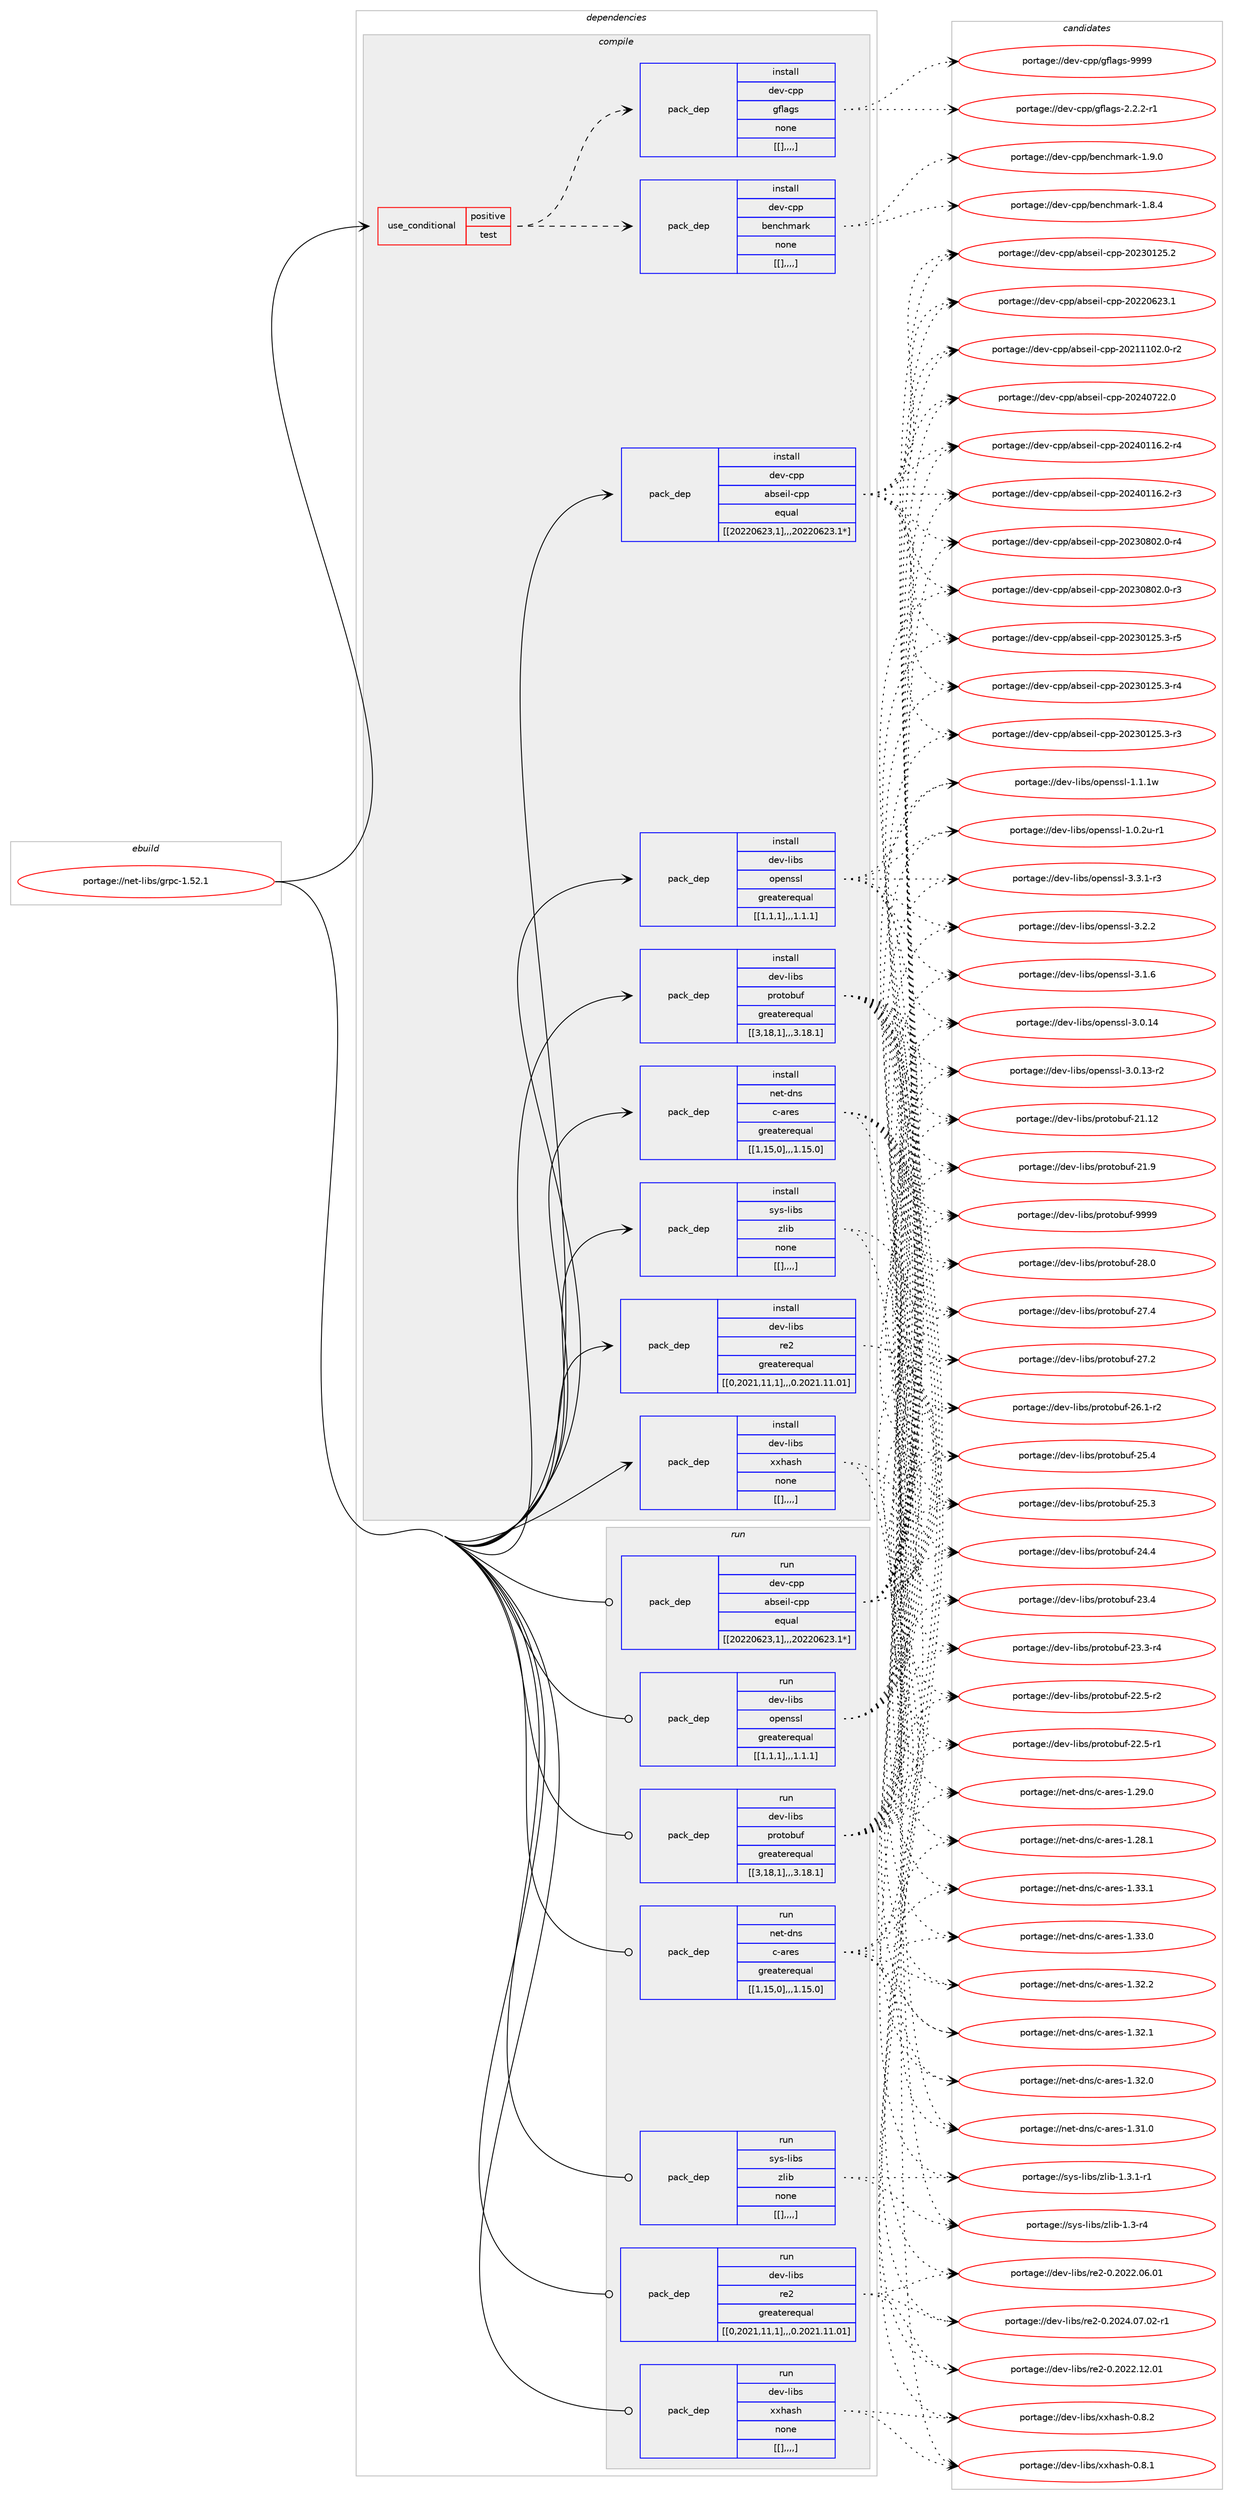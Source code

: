 digraph prolog {

# *************
# Graph options
# *************

newrank=true;
concentrate=true;
compound=true;
graph [rankdir=LR,fontname=Helvetica,fontsize=10,ranksep=1.5];#, ranksep=2.5, nodesep=0.2];
edge  [arrowhead=vee];
node  [fontname=Helvetica,fontsize=10];

# **********
# The ebuild
# **********

subgraph cluster_leftcol {
color=gray;
label=<<i>ebuild</i>>;
id [label="portage://net-libs/grpc-1.52.1", color=red, width=4, href="../net-libs/grpc-1.52.1.svg"];
}

# ****************
# The dependencies
# ****************

subgraph cluster_midcol {
color=gray;
label=<<i>dependencies</i>>;
subgraph cluster_compile {
fillcolor="#eeeeee";
style=filled;
label=<<i>compile</i>>;
subgraph cond98347 {
dependency377750 [label=<<TABLE BORDER="0" CELLBORDER="1" CELLSPACING="0" CELLPADDING="4"><TR><TD ROWSPAN="3" CELLPADDING="10">use_conditional</TD></TR><TR><TD>positive</TD></TR><TR><TD>test</TD></TR></TABLE>>, shape=none, color=red];
subgraph pack276588 {
dependency377751 [label=<<TABLE BORDER="0" CELLBORDER="1" CELLSPACING="0" CELLPADDING="4" WIDTH="220"><TR><TD ROWSPAN="6" CELLPADDING="30">pack_dep</TD></TR><TR><TD WIDTH="110">install</TD></TR><TR><TD>dev-cpp</TD></TR><TR><TD>benchmark</TD></TR><TR><TD>none</TD></TR><TR><TD>[[],,,,]</TD></TR></TABLE>>, shape=none, color=blue];
}
dependency377750:e -> dependency377751:w [weight=20,style="dashed",arrowhead="vee"];
subgraph pack276589 {
dependency377752 [label=<<TABLE BORDER="0" CELLBORDER="1" CELLSPACING="0" CELLPADDING="4" WIDTH="220"><TR><TD ROWSPAN="6" CELLPADDING="30">pack_dep</TD></TR><TR><TD WIDTH="110">install</TD></TR><TR><TD>dev-cpp</TD></TR><TR><TD>gflags</TD></TR><TR><TD>none</TD></TR><TR><TD>[[],,,,]</TD></TR></TABLE>>, shape=none, color=blue];
}
dependency377750:e -> dependency377752:w [weight=20,style="dashed",arrowhead="vee"];
}
id:e -> dependency377750:w [weight=20,style="solid",arrowhead="vee"];
subgraph pack276590 {
dependency377753 [label=<<TABLE BORDER="0" CELLBORDER="1" CELLSPACING="0" CELLPADDING="4" WIDTH="220"><TR><TD ROWSPAN="6" CELLPADDING="30">pack_dep</TD></TR><TR><TD WIDTH="110">install</TD></TR><TR><TD>dev-cpp</TD></TR><TR><TD>abseil-cpp</TD></TR><TR><TD>equal</TD></TR><TR><TD>[[20220623,1],,,20220623.1*]</TD></TR></TABLE>>, shape=none, color=blue];
}
id:e -> dependency377753:w [weight=20,style="solid",arrowhead="vee"];
subgraph pack276591 {
dependency377754 [label=<<TABLE BORDER="0" CELLBORDER="1" CELLSPACING="0" CELLPADDING="4" WIDTH="220"><TR><TD ROWSPAN="6" CELLPADDING="30">pack_dep</TD></TR><TR><TD WIDTH="110">install</TD></TR><TR><TD>dev-libs</TD></TR><TR><TD>openssl</TD></TR><TR><TD>greaterequal</TD></TR><TR><TD>[[1,1,1],,,1.1.1]</TD></TR></TABLE>>, shape=none, color=blue];
}
id:e -> dependency377754:w [weight=20,style="solid",arrowhead="vee"];
subgraph pack276592 {
dependency377755 [label=<<TABLE BORDER="0" CELLBORDER="1" CELLSPACING="0" CELLPADDING="4" WIDTH="220"><TR><TD ROWSPAN="6" CELLPADDING="30">pack_dep</TD></TR><TR><TD WIDTH="110">install</TD></TR><TR><TD>dev-libs</TD></TR><TR><TD>protobuf</TD></TR><TR><TD>greaterequal</TD></TR><TR><TD>[[3,18,1],,,3.18.1]</TD></TR></TABLE>>, shape=none, color=blue];
}
id:e -> dependency377755:w [weight=20,style="solid",arrowhead="vee"];
subgraph pack276593 {
dependency377756 [label=<<TABLE BORDER="0" CELLBORDER="1" CELLSPACING="0" CELLPADDING="4" WIDTH="220"><TR><TD ROWSPAN="6" CELLPADDING="30">pack_dep</TD></TR><TR><TD WIDTH="110">install</TD></TR><TR><TD>dev-libs</TD></TR><TR><TD>re2</TD></TR><TR><TD>greaterequal</TD></TR><TR><TD>[[0,2021,11,1],,,0.2021.11.01]</TD></TR></TABLE>>, shape=none, color=blue];
}
id:e -> dependency377756:w [weight=20,style="solid",arrowhead="vee"];
subgraph pack276594 {
dependency377757 [label=<<TABLE BORDER="0" CELLBORDER="1" CELLSPACING="0" CELLPADDING="4" WIDTH="220"><TR><TD ROWSPAN="6" CELLPADDING="30">pack_dep</TD></TR><TR><TD WIDTH="110">install</TD></TR><TR><TD>dev-libs</TD></TR><TR><TD>xxhash</TD></TR><TR><TD>none</TD></TR><TR><TD>[[],,,,]</TD></TR></TABLE>>, shape=none, color=blue];
}
id:e -> dependency377757:w [weight=20,style="solid",arrowhead="vee"];
subgraph pack276595 {
dependency377758 [label=<<TABLE BORDER="0" CELLBORDER="1" CELLSPACING="0" CELLPADDING="4" WIDTH="220"><TR><TD ROWSPAN="6" CELLPADDING="30">pack_dep</TD></TR><TR><TD WIDTH="110">install</TD></TR><TR><TD>net-dns</TD></TR><TR><TD>c-ares</TD></TR><TR><TD>greaterequal</TD></TR><TR><TD>[[1,15,0],,,1.15.0]</TD></TR></TABLE>>, shape=none, color=blue];
}
id:e -> dependency377758:w [weight=20,style="solid",arrowhead="vee"];
subgraph pack276596 {
dependency377759 [label=<<TABLE BORDER="0" CELLBORDER="1" CELLSPACING="0" CELLPADDING="4" WIDTH="220"><TR><TD ROWSPAN="6" CELLPADDING="30">pack_dep</TD></TR><TR><TD WIDTH="110">install</TD></TR><TR><TD>sys-libs</TD></TR><TR><TD>zlib</TD></TR><TR><TD>none</TD></TR><TR><TD>[[],,,,]</TD></TR></TABLE>>, shape=none, color=blue];
}
id:e -> dependency377759:w [weight=20,style="solid",arrowhead="vee"];
}
subgraph cluster_compileandrun {
fillcolor="#eeeeee";
style=filled;
label=<<i>compile and run</i>>;
}
subgraph cluster_run {
fillcolor="#eeeeee";
style=filled;
label=<<i>run</i>>;
subgraph pack276597 {
dependency377760 [label=<<TABLE BORDER="0" CELLBORDER="1" CELLSPACING="0" CELLPADDING="4" WIDTH="220"><TR><TD ROWSPAN="6" CELLPADDING="30">pack_dep</TD></TR><TR><TD WIDTH="110">run</TD></TR><TR><TD>dev-cpp</TD></TR><TR><TD>abseil-cpp</TD></TR><TR><TD>equal</TD></TR><TR><TD>[[20220623,1],,,20220623.1*]</TD></TR></TABLE>>, shape=none, color=blue];
}
id:e -> dependency377760:w [weight=20,style="solid",arrowhead="odot"];
subgraph pack276598 {
dependency377761 [label=<<TABLE BORDER="0" CELLBORDER="1" CELLSPACING="0" CELLPADDING="4" WIDTH="220"><TR><TD ROWSPAN="6" CELLPADDING="30">pack_dep</TD></TR><TR><TD WIDTH="110">run</TD></TR><TR><TD>dev-libs</TD></TR><TR><TD>openssl</TD></TR><TR><TD>greaterequal</TD></TR><TR><TD>[[1,1,1],,,1.1.1]</TD></TR></TABLE>>, shape=none, color=blue];
}
id:e -> dependency377761:w [weight=20,style="solid",arrowhead="odot"];
subgraph pack276599 {
dependency377762 [label=<<TABLE BORDER="0" CELLBORDER="1" CELLSPACING="0" CELLPADDING="4" WIDTH="220"><TR><TD ROWSPAN="6" CELLPADDING="30">pack_dep</TD></TR><TR><TD WIDTH="110">run</TD></TR><TR><TD>dev-libs</TD></TR><TR><TD>protobuf</TD></TR><TR><TD>greaterequal</TD></TR><TR><TD>[[3,18,1],,,3.18.1]</TD></TR></TABLE>>, shape=none, color=blue];
}
id:e -> dependency377762:w [weight=20,style="solid",arrowhead="odot"];
subgraph pack276600 {
dependency377763 [label=<<TABLE BORDER="0" CELLBORDER="1" CELLSPACING="0" CELLPADDING="4" WIDTH="220"><TR><TD ROWSPAN="6" CELLPADDING="30">pack_dep</TD></TR><TR><TD WIDTH="110">run</TD></TR><TR><TD>dev-libs</TD></TR><TR><TD>re2</TD></TR><TR><TD>greaterequal</TD></TR><TR><TD>[[0,2021,11,1],,,0.2021.11.01]</TD></TR></TABLE>>, shape=none, color=blue];
}
id:e -> dependency377763:w [weight=20,style="solid",arrowhead="odot"];
subgraph pack276601 {
dependency377764 [label=<<TABLE BORDER="0" CELLBORDER="1" CELLSPACING="0" CELLPADDING="4" WIDTH="220"><TR><TD ROWSPAN="6" CELLPADDING="30">pack_dep</TD></TR><TR><TD WIDTH="110">run</TD></TR><TR><TD>dev-libs</TD></TR><TR><TD>xxhash</TD></TR><TR><TD>none</TD></TR><TR><TD>[[],,,,]</TD></TR></TABLE>>, shape=none, color=blue];
}
id:e -> dependency377764:w [weight=20,style="solid",arrowhead="odot"];
subgraph pack276602 {
dependency377765 [label=<<TABLE BORDER="0" CELLBORDER="1" CELLSPACING="0" CELLPADDING="4" WIDTH="220"><TR><TD ROWSPAN="6" CELLPADDING="30">pack_dep</TD></TR><TR><TD WIDTH="110">run</TD></TR><TR><TD>net-dns</TD></TR><TR><TD>c-ares</TD></TR><TR><TD>greaterequal</TD></TR><TR><TD>[[1,15,0],,,1.15.0]</TD></TR></TABLE>>, shape=none, color=blue];
}
id:e -> dependency377765:w [weight=20,style="solid",arrowhead="odot"];
subgraph pack276603 {
dependency377766 [label=<<TABLE BORDER="0" CELLBORDER="1" CELLSPACING="0" CELLPADDING="4" WIDTH="220"><TR><TD ROWSPAN="6" CELLPADDING="30">pack_dep</TD></TR><TR><TD WIDTH="110">run</TD></TR><TR><TD>sys-libs</TD></TR><TR><TD>zlib</TD></TR><TR><TD>none</TD></TR><TR><TD>[[],,,,]</TD></TR></TABLE>>, shape=none, color=blue];
}
id:e -> dependency377766:w [weight=20,style="solid",arrowhead="odot"];
}
}

# **************
# The candidates
# **************

subgraph cluster_choices {
rank=same;
color=gray;
label=<<i>candidates</i>>;

subgraph choice276588 {
color=black;
nodesep=1;
choice100101118459911211247981011109910410997114107454946574648 [label="portage://dev-cpp/benchmark-1.9.0", color=red, width=4,href="../dev-cpp/benchmark-1.9.0.svg"];
choice100101118459911211247981011109910410997114107454946564652 [label="portage://dev-cpp/benchmark-1.8.4", color=red, width=4,href="../dev-cpp/benchmark-1.8.4.svg"];
dependency377751:e -> choice100101118459911211247981011109910410997114107454946574648:w [style=dotted,weight="100"];
dependency377751:e -> choice100101118459911211247981011109910410997114107454946564652:w [style=dotted,weight="100"];
}
subgraph choice276589 {
color=black;
nodesep=1;
choice100101118459911211247103102108971031154557575757 [label="portage://dev-cpp/gflags-9999", color=red, width=4,href="../dev-cpp/gflags-9999.svg"];
choice100101118459911211247103102108971031154550465046504511449 [label="portage://dev-cpp/gflags-2.2.2-r1", color=red, width=4,href="../dev-cpp/gflags-2.2.2-r1.svg"];
dependency377752:e -> choice100101118459911211247103102108971031154557575757:w [style=dotted,weight="100"];
dependency377752:e -> choice100101118459911211247103102108971031154550465046504511449:w [style=dotted,weight="100"];
}
subgraph choice276590 {
color=black;
nodesep=1;
choice100101118459911211247979811510110510845991121124550485052485550504648 [label="portage://dev-cpp/abseil-cpp-20240722.0", color=red, width=4,href="../dev-cpp/abseil-cpp-20240722.0.svg"];
choice1001011184599112112479798115101105108459911211245504850524849495446504511452 [label="portage://dev-cpp/abseil-cpp-20240116.2-r4", color=red, width=4,href="../dev-cpp/abseil-cpp-20240116.2-r4.svg"];
choice1001011184599112112479798115101105108459911211245504850524849495446504511451 [label="portage://dev-cpp/abseil-cpp-20240116.2-r3", color=red, width=4,href="../dev-cpp/abseil-cpp-20240116.2-r3.svg"];
choice1001011184599112112479798115101105108459911211245504850514856485046484511452 [label="portage://dev-cpp/abseil-cpp-20230802.0-r4", color=red, width=4,href="../dev-cpp/abseil-cpp-20230802.0-r4.svg"];
choice1001011184599112112479798115101105108459911211245504850514856485046484511451 [label="portage://dev-cpp/abseil-cpp-20230802.0-r3", color=red, width=4,href="../dev-cpp/abseil-cpp-20230802.0-r3.svg"];
choice1001011184599112112479798115101105108459911211245504850514849505346514511453 [label="portage://dev-cpp/abseil-cpp-20230125.3-r5", color=red, width=4,href="../dev-cpp/abseil-cpp-20230125.3-r5.svg"];
choice1001011184599112112479798115101105108459911211245504850514849505346514511452 [label="portage://dev-cpp/abseil-cpp-20230125.3-r4", color=red, width=4,href="../dev-cpp/abseil-cpp-20230125.3-r4.svg"];
choice1001011184599112112479798115101105108459911211245504850514849505346514511451 [label="portage://dev-cpp/abseil-cpp-20230125.3-r3", color=red, width=4,href="../dev-cpp/abseil-cpp-20230125.3-r3.svg"];
choice100101118459911211247979811510110510845991121124550485051484950534650 [label="portage://dev-cpp/abseil-cpp-20230125.2", color=red, width=4,href="../dev-cpp/abseil-cpp-20230125.2.svg"];
choice100101118459911211247979811510110510845991121124550485050485450514649 [label="portage://dev-cpp/abseil-cpp-20220623.1", color=red, width=4,href="../dev-cpp/abseil-cpp-20220623.1.svg"];
choice1001011184599112112479798115101105108459911211245504850494949485046484511450 [label="portage://dev-cpp/abseil-cpp-20211102.0-r2", color=red, width=4,href="../dev-cpp/abseil-cpp-20211102.0-r2.svg"];
dependency377753:e -> choice100101118459911211247979811510110510845991121124550485052485550504648:w [style=dotted,weight="100"];
dependency377753:e -> choice1001011184599112112479798115101105108459911211245504850524849495446504511452:w [style=dotted,weight="100"];
dependency377753:e -> choice1001011184599112112479798115101105108459911211245504850524849495446504511451:w [style=dotted,weight="100"];
dependency377753:e -> choice1001011184599112112479798115101105108459911211245504850514856485046484511452:w [style=dotted,weight="100"];
dependency377753:e -> choice1001011184599112112479798115101105108459911211245504850514856485046484511451:w [style=dotted,weight="100"];
dependency377753:e -> choice1001011184599112112479798115101105108459911211245504850514849505346514511453:w [style=dotted,weight="100"];
dependency377753:e -> choice1001011184599112112479798115101105108459911211245504850514849505346514511452:w [style=dotted,weight="100"];
dependency377753:e -> choice1001011184599112112479798115101105108459911211245504850514849505346514511451:w [style=dotted,weight="100"];
dependency377753:e -> choice100101118459911211247979811510110510845991121124550485051484950534650:w [style=dotted,weight="100"];
dependency377753:e -> choice100101118459911211247979811510110510845991121124550485050485450514649:w [style=dotted,weight="100"];
dependency377753:e -> choice1001011184599112112479798115101105108459911211245504850494949485046484511450:w [style=dotted,weight="100"];
}
subgraph choice276591 {
color=black;
nodesep=1;
choice1001011184510810598115471111121011101151151084551465146494511451 [label="portage://dev-libs/openssl-3.3.1-r3", color=red, width=4,href="../dev-libs/openssl-3.3.1-r3.svg"];
choice100101118451081059811547111112101110115115108455146504650 [label="portage://dev-libs/openssl-3.2.2", color=red, width=4,href="../dev-libs/openssl-3.2.2.svg"];
choice100101118451081059811547111112101110115115108455146494654 [label="portage://dev-libs/openssl-3.1.6", color=red, width=4,href="../dev-libs/openssl-3.1.6.svg"];
choice10010111845108105981154711111210111011511510845514648464952 [label="portage://dev-libs/openssl-3.0.14", color=red, width=4,href="../dev-libs/openssl-3.0.14.svg"];
choice100101118451081059811547111112101110115115108455146484649514511450 [label="portage://dev-libs/openssl-3.0.13-r2", color=red, width=4,href="../dev-libs/openssl-3.0.13-r2.svg"];
choice100101118451081059811547111112101110115115108454946494649119 [label="portage://dev-libs/openssl-1.1.1w", color=red, width=4,href="../dev-libs/openssl-1.1.1w.svg"];
choice1001011184510810598115471111121011101151151084549464846501174511449 [label="portage://dev-libs/openssl-1.0.2u-r1", color=red, width=4,href="../dev-libs/openssl-1.0.2u-r1.svg"];
dependency377754:e -> choice1001011184510810598115471111121011101151151084551465146494511451:w [style=dotted,weight="100"];
dependency377754:e -> choice100101118451081059811547111112101110115115108455146504650:w [style=dotted,weight="100"];
dependency377754:e -> choice100101118451081059811547111112101110115115108455146494654:w [style=dotted,weight="100"];
dependency377754:e -> choice10010111845108105981154711111210111011511510845514648464952:w [style=dotted,weight="100"];
dependency377754:e -> choice100101118451081059811547111112101110115115108455146484649514511450:w [style=dotted,weight="100"];
dependency377754:e -> choice100101118451081059811547111112101110115115108454946494649119:w [style=dotted,weight="100"];
dependency377754:e -> choice1001011184510810598115471111121011101151151084549464846501174511449:w [style=dotted,weight="100"];
}
subgraph choice276592 {
color=black;
nodesep=1;
choice100101118451081059811547112114111116111981171024557575757 [label="portage://dev-libs/protobuf-9999", color=red, width=4,href="../dev-libs/protobuf-9999.svg"];
choice100101118451081059811547112114111116111981171024550564648 [label="portage://dev-libs/protobuf-28.0", color=red, width=4,href="../dev-libs/protobuf-28.0.svg"];
choice100101118451081059811547112114111116111981171024550554652 [label="portage://dev-libs/protobuf-27.4", color=red, width=4,href="../dev-libs/protobuf-27.4.svg"];
choice100101118451081059811547112114111116111981171024550554650 [label="portage://dev-libs/protobuf-27.2", color=red, width=4,href="../dev-libs/protobuf-27.2.svg"];
choice1001011184510810598115471121141111161119811710245505446494511450 [label="portage://dev-libs/protobuf-26.1-r2", color=red, width=4,href="../dev-libs/protobuf-26.1-r2.svg"];
choice100101118451081059811547112114111116111981171024550534652 [label="portage://dev-libs/protobuf-25.4", color=red, width=4,href="../dev-libs/protobuf-25.4.svg"];
choice100101118451081059811547112114111116111981171024550534651 [label="portage://dev-libs/protobuf-25.3", color=red, width=4,href="../dev-libs/protobuf-25.3.svg"];
choice100101118451081059811547112114111116111981171024550524652 [label="portage://dev-libs/protobuf-24.4", color=red, width=4,href="../dev-libs/protobuf-24.4.svg"];
choice100101118451081059811547112114111116111981171024550514652 [label="portage://dev-libs/protobuf-23.4", color=red, width=4,href="../dev-libs/protobuf-23.4.svg"];
choice1001011184510810598115471121141111161119811710245505146514511452 [label="portage://dev-libs/protobuf-23.3-r4", color=red, width=4,href="../dev-libs/protobuf-23.3-r4.svg"];
choice1001011184510810598115471121141111161119811710245505046534511450 [label="portage://dev-libs/protobuf-22.5-r2", color=red, width=4,href="../dev-libs/protobuf-22.5-r2.svg"];
choice1001011184510810598115471121141111161119811710245505046534511449 [label="portage://dev-libs/protobuf-22.5-r1", color=red, width=4,href="../dev-libs/protobuf-22.5-r1.svg"];
choice10010111845108105981154711211411111611198117102455049464950 [label="portage://dev-libs/protobuf-21.12", color=red, width=4,href="../dev-libs/protobuf-21.12.svg"];
choice100101118451081059811547112114111116111981171024550494657 [label="portage://dev-libs/protobuf-21.9", color=red, width=4,href="../dev-libs/protobuf-21.9.svg"];
dependency377755:e -> choice100101118451081059811547112114111116111981171024557575757:w [style=dotted,weight="100"];
dependency377755:e -> choice100101118451081059811547112114111116111981171024550564648:w [style=dotted,weight="100"];
dependency377755:e -> choice100101118451081059811547112114111116111981171024550554652:w [style=dotted,weight="100"];
dependency377755:e -> choice100101118451081059811547112114111116111981171024550554650:w [style=dotted,weight="100"];
dependency377755:e -> choice1001011184510810598115471121141111161119811710245505446494511450:w [style=dotted,weight="100"];
dependency377755:e -> choice100101118451081059811547112114111116111981171024550534652:w [style=dotted,weight="100"];
dependency377755:e -> choice100101118451081059811547112114111116111981171024550534651:w [style=dotted,weight="100"];
dependency377755:e -> choice100101118451081059811547112114111116111981171024550524652:w [style=dotted,weight="100"];
dependency377755:e -> choice100101118451081059811547112114111116111981171024550514652:w [style=dotted,weight="100"];
dependency377755:e -> choice1001011184510810598115471121141111161119811710245505146514511452:w [style=dotted,weight="100"];
dependency377755:e -> choice1001011184510810598115471121141111161119811710245505046534511450:w [style=dotted,weight="100"];
dependency377755:e -> choice1001011184510810598115471121141111161119811710245505046534511449:w [style=dotted,weight="100"];
dependency377755:e -> choice10010111845108105981154711211411111611198117102455049464950:w [style=dotted,weight="100"];
dependency377755:e -> choice100101118451081059811547112114111116111981171024550494657:w [style=dotted,weight="100"];
}
subgraph choice276593 {
color=black;
nodesep=1;
choice10010111845108105981154711410150454846504850524648554648504511449 [label="portage://dev-libs/re2-0.2024.07.02-r1", color=red, width=4,href="../dev-libs/re2-0.2024.07.02-r1.svg"];
choice1001011184510810598115471141015045484650485050464950464849 [label="portage://dev-libs/re2-0.2022.12.01", color=red, width=4,href="../dev-libs/re2-0.2022.12.01.svg"];
choice1001011184510810598115471141015045484650485050464854464849 [label="portage://dev-libs/re2-0.2022.06.01", color=red, width=4,href="../dev-libs/re2-0.2022.06.01.svg"];
dependency377756:e -> choice10010111845108105981154711410150454846504850524648554648504511449:w [style=dotted,weight="100"];
dependency377756:e -> choice1001011184510810598115471141015045484650485050464950464849:w [style=dotted,weight="100"];
dependency377756:e -> choice1001011184510810598115471141015045484650485050464854464849:w [style=dotted,weight="100"];
}
subgraph choice276594 {
color=black;
nodesep=1;
choice10010111845108105981154712012010497115104454846564650 [label="portage://dev-libs/xxhash-0.8.2", color=red, width=4,href="../dev-libs/xxhash-0.8.2.svg"];
choice10010111845108105981154712012010497115104454846564649 [label="portage://dev-libs/xxhash-0.8.1", color=red, width=4,href="../dev-libs/xxhash-0.8.1.svg"];
dependency377757:e -> choice10010111845108105981154712012010497115104454846564650:w [style=dotted,weight="100"];
dependency377757:e -> choice10010111845108105981154712012010497115104454846564649:w [style=dotted,weight="100"];
}
subgraph choice276595 {
color=black;
nodesep=1;
choice110101116451001101154799459711410111545494651514649 [label="portage://net-dns/c-ares-1.33.1", color=red, width=4,href="../net-dns/c-ares-1.33.1.svg"];
choice110101116451001101154799459711410111545494651514648 [label="portage://net-dns/c-ares-1.33.0", color=red, width=4,href="../net-dns/c-ares-1.33.0.svg"];
choice110101116451001101154799459711410111545494651504650 [label="portage://net-dns/c-ares-1.32.2", color=red, width=4,href="../net-dns/c-ares-1.32.2.svg"];
choice110101116451001101154799459711410111545494651504649 [label="portage://net-dns/c-ares-1.32.1", color=red, width=4,href="../net-dns/c-ares-1.32.1.svg"];
choice110101116451001101154799459711410111545494651504648 [label="portage://net-dns/c-ares-1.32.0", color=red, width=4,href="../net-dns/c-ares-1.32.0.svg"];
choice110101116451001101154799459711410111545494651494648 [label="portage://net-dns/c-ares-1.31.0", color=red, width=4,href="../net-dns/c-ares-1.31.0.svg"];
choice110101116451001101154799459711410111545494650574648 [label="portage://net-dns/c-ares-1.29.0", color=red, width=4,href="../net-dns/c-ares-1.29.0.svg"];
choice110101116451001101154799459711410111545494650564649 [label="portage://net-dns/c-ares-1.28.1", color=red, width=4,href="../net-dns/c-ares-1.28.1.svg"];
dependency377758:e -> choice110101116451001101154799459711410111545494651514649:w [style=dotted,weight="100"];
dependency377758:e -> choice110101116451001101154799459711410111545494651514648:w [style=dotted,weight="100"];
dependency377758:e -> choice110101116451001101154799459711410111545494651504650:w [style=dotted,weight="100"];
dependency377758:e -> choice110101116451001101154799459711410111545494651504649:w [style=dotted,weight="100"];
dependency377758:e -> choice110101116451001101154799459711410111545494651504648:w [style=dotted,weight="100"];
dependency377758:e -> choice110101116451001101154799459711410111545494651494648:w [style=dotted,weight="100"];
dependency377758:e -> choice110101116451001101154799459711410111545494650574648:w [style=dotted,weight="100"];
dependency377758:e -> choice110101116451001101154799459711410111545494650564649:w [style=dotted,weight="100"];
}
subgraph choice276596 {
color=black;
nodesep=1;
choice115121115451081059811547122108105984549465146494511449 [label="portage://sys-libs/zlib-1.3.1-r1", color=red, width=4,href="../sys-libs/zlib-1.3.1-r1.svg"];
choice11512111545108105981154712210810598454946514511452 [label="portage://sys-libs/zlib-1.3-r4", color=red, width=4,href="../sys-libs/zlib-1.3-r4.svg"];
dependency377759:e -> choice115121115451081059811547122108105984549465146494511449:w [style=dotted,weight="100"];
dependency377759:e -> choice11512111545108105981154712210810598454946514511452:w [style=dotted,weight="100"];
}
subgraph choice276597 {
color=black;
nodesep=1;
choice100101118459911211247979811510110510845991121124550485052485550504648 [label="portage://dev-cpp/abseil-cpp-20240722.0", color=red, width=4,href="../dev-cpp/abseil-cpp-20240722.0.svg"];
choice1001011184599112112479798115101105108459911211245504850524849495446504511452 [label="portage://dev-cpp/abseil-cpp-20240116.2-r4", color=red, width=4,href="../dev-cpp/abseil-cpp-20240116.2-r4.svg"];
choice1001011184599112112479798115101105108459911211245504850524849495446504511451 [label="portage://dev-cpp/abseil-cpp-20240116.2-r3", color=red, width=4,href="../dev-cpp/abseil-cpp-20240116.2-r3.svg"];
choice1001011184599112112479798115101105108459911211245504850514856485046484511452 [label="portage://dev-cpp/abseil-cpp-20230802.0-r4", color=red, width=4,href="../dev-cpp/abseil-cpp-20230802.0-r4.svg"];
choice1001011184599112112479798115101105108459911211245504850514856485046484511451 [label="portage://dev-cpp/abseil-cpp-20230802.0-r3", color=red, width=4,href="../dev-cpp/abseil-cpp-20230802.0-r3.svg"];
choice1001011184599112112479798115101105108459911211245504850514849505346514511453 [label="portage://dev-cpp/abseil-cpp-20230125.3-r5", color=red, width=4,href="../dev-cpp/abseil-cpp-20230125.3-r5.svg"];
choice1001011184599112112479798115101105108459911211245504850514849505346514511452 [label="portage://dev-cpp/abseil-cpp-20230125.3-r4", color=red, width=4,href="../dev-cpp/abseil-cpp-20230125.3-r4.svg"];
choice1001011184599112112479798115101105108459911211245504850514849505346514511451 [label="portage://dev-cpp/abseil-cpp-20230125.3-r3", color=red, width=4,href="../dev-cpp/abseil-cpp-20230125.3-r3.svg"];
choice100101118459911211247979811510110510845991121124550485051484950534650 [label="portage://dev-cpp/abseil-cpp-20230125.2", color=red, width=4,href="../dev-cpp/abseil-cpp-20230125.2.svg"];
choice100101118459911211247979811510110510845991121124550485050485450514649 [label="portage://dev-cpp/abseil-cpp-20220623.1", color=red, width=4,href="../dev-cpp/abseil-cpp-20220623.1.svg"];
choice1001011184599112112479798115101105108459911211245504850494949485046484511450 [label="portage://dev-cpp/abseil-cpp-20211102.0-r2", color=red, width=4,href="../dev-cpp/abseil-cpp-20211102.0-r2.svg"];
dependency377760:e -> choice100101118459911211247979811510110510845991121124550485052485550504648:w [style=dotted,weight="100"];
dependency377760:e -> choice1001011184599112112479798115101105108459911211245504850524849495446504511452:w [style=dotted,weight="100"];
dependency377760:e -> choice1001011184599112112479798115101105108459911211245504850524849495446504511451:w [style=dotted,weight="100"];
dependency377760:e -> choice1001011184599112112479798115101105108459911211245504850514856485046484511452:w [style=dotted,weight="100"];
dependency377760:e -> choice1001011184599112112479798115101105108459911211245504850514856485046484511451:w [style=dotted,weight="100"];
dependency377760:e -> choice1001011184599112112479798115101105108459911211245504850514849505346514511453:w [style=dotted,weight="100"];
dependency377760:e -> choice1001011184599112112479798115101105108459911211245504850514849505346514511452:w [style=dotted,weight="100"];
dependency377760:e -> choice1001011184599112112479798115101105108459911211245504850514849505346514511451:w [style=dotted,weight="100"];
dependency377760:e -> choice100101118459911211247979811510110510845991121124550485051484950534650:w [style=dotted,weight="100"];
dependency377760:e -> choice100101118459911211247979811510110510845991121124550485050485450514649:w [style=dotted,weight="100"];
dependency377760:e -> choice1001011184599112112479798115101105108459911211245504850494949485046484511450:w [style=dotted,weight="100"];
}
subgraph choice276598 {
color=black;
nodesep=1;
choice1001011184510810598115471111121011101151151084551465146494511451 [label="portage://dev-libs/openssl-3.3.1-r3", color=red, width=4,href="../dev-libs/openssl-3.3.1-r3.svg"];
choice100101118451081059811547111112101110115115108455146504650 [label="portage://dev-libs/openssl-3.2.2", color=red, width=4,href="../dev-libs/openssl-3.2.2.svg"];
choice100101118451081059811547111112101110115115108455146494654 [label="portage://dev-libs/openssl-3.1.6", color=red, width=4,href="../dev-libs/openssl-3.1.6.svg"];
choice10010111845108105981154711111210111011511510845514648464952 [label="portage://dev-libs/openssl-3.0.14", color=red, width=4,href="../dev-libs/openssl-3.0.14.svg"];
choice100101118451081059811547111112101110115115108455146484649514511450 [label="portage://dev-libs/openssl-3.0.13-r2", color=red, width=4,href="../dev-libs/openssl-3.0.13-r2.svg"];
choice100101118451081059811547111112101110115115108454946494649119 [label="portage://dev-libs/openssl-1.1.1w", color=red, width=4,href="../dev-libs/openssl-1.1.1w.svg"];
choice1001011184510810598115471111121011101151151084549464846501174511449 [label="portage://dev-libs/openssl-1.0.2u-r1", color=red, width=4,href="../dev-libs/openssl-1.0.2u-r1.svg"];
dependency377761:e -> choice1001011184510810598115471111121011101151151084551465146494511451:w [style=dotted,weight="100"];
dependency377761:e -> choice100101118451081059811547111112101110115115108455146504650:w [style=dotted,weight="100"];
dependency377761:e -> choice100101118451081059811547111112101110115115108455146494654:w [style=dotted,weight="100"];
dependency377761:e -> choice10010111845108105981154711111210111011511510845514648464952:w [style=dotted,weight="100"];
dependency377761:e -> choice100101118451081059811547111112101110115115108455146484649514511450:w [style=dotted,weight="100"];
dependency377761:e -> choice100101118451081059811547111112101110115115108454946494649119:w [style=dotted,weight="100"];
dependency377761:e -> choice1001011184510810598115471111121011101151151084549464846501174511449:w [style=dotted,weight="100"];
}
subgraph choice276599 {
color=black;
nodesep=1;
choice100101118451081059811547112114111116111981171024557575757 [label="portage://dev-libs/protobuf-9999", color=red, width=4,href="../dev-libs/protobuf-9999.svg"];
choice100101118451081059811547112114111116111981171024550564648 [label="portage://dev-libs/protobuf-28.0", color=red, width=4,href="../dev-libs/protobuf-28.0.svg"];
choice100101118451081059811547112114111116111981171024550554652 [label="portage://dev-libs/protobuf-27.4", color=red, width=4,href="../dev-libs/protobuf-27.4.svg"];
choice100101118451081059811547112114111116111981171024550554650 [label="portage://dev-libs/protobuf-27.2", color=red, width=4,href="../dev-libs/protobuf-27.2.svg"];
choice1001011184510810598115471121141111161119811710245505446494511450 [label="portage://dev-libs/protobuf-26.1-r2", color=red, width=4,href="../dev-libs/protobuf-26.1-r2.svg"];
choice100101118451081059811547112114111116111981171024550534652 [label="portage://dev-libs/protobuf-25.4", color=red, width=4,href="../dev-libs/protobuf-25.4.svg"];
choice100101118451081059811547112114111116111981171024550534651 [label="portage://dev-libs/protobuf-25.3", color=red, width=4,href="../dev-libs/protobuf-25.3.svg"];
choice100101118451081059811547112114111116111981171024550524652 [label="portage://dev-libs/protobuf-24.4", color=red, width=4,href="../dev-libs/protobuf-24.4.svg"];
choice100101118451081059811547112114111116111981171024550514652 [label="portage://dev-libs/protobuf-23.4", color=red, width=4,href="../dev-libs/protobuf-23.4.svg"];
choice1001011184510810598115471121141111161119811710245505146514511452 [label="portage://dev-libs/protobuf-23.3-r4", color=red, width=4,href="../dev-libs/protobuf-23.3-r4.svg"];
choice1001011184510810598115471121141111161119811710245505046534511450 [label="portage://dev-libs/protobuf-22.5-r2", color=red, width=4,href="../dev-libs/protobuf-22.5-r2.svg"];
choice1001011184510810598115471121141111161119811710245505046534511449 [label="portage://dev-libs/protobuf-22.5-r1", color=red, width=4,href="../dev-libs/protobuf-22.5-r1.svg"];
choice10010111845108105981154711211411111611198117102455049464950 [label="portage://dev-libs/protobuf-21.12", color=red, width=4,href="../dev-libs/protobuf-21.12.svg"];
choice100101118451081059811547112114111116111981171024550494657 [label="portage://dev-libs/protobuf-21.9", color=red, width=4,href="../dev-libs/protobuf-21.9.svg"];
dependency377762:e -> choice100101118451081059811547112114111116111981171024557575757:w [style=dotted,weight="100"];
dependency377762:e -> choice100101118451081059811547112114111116111981171024550564648:w [style=dotted,weight="100"];
dependency377762:e -> choice100101118451081059811547112114111116111981171024550554652:w [style=dotted,weight="100"];
dependency377762:e -> choice100101118451081059811547112114111116111981171024550554650:w [style=dotted,weight="100"];
dependency377762:e -> choice1001011184510810598115471121141111161119811710245505446494511450:w [style=dotted,weight="100"];
dependency377762:e -> choice100101118451081059811547112114111116111981171024550534652:w [style=dotted,weight="100"];
dependency377762:e -> choice100101118451081059811547112114111116111981171024550534651:w [style=dotted,weight="100"];
dependency377762:e -> choice100101118451081059811547112114111116111981171024550524652:w [style=dotted,weight="100"];
dependency377762:e -> choice100101118451081059811547112114111116111981171024550514652:w [style=dotted,weight="100"];
dependency377762:e -> choice1001011184510810598115471121141111161119811710245505146514511452:w [style=dotted,weight="100"];
dependency377762:e -> choice1001011184510810598115471121141111161119811710245505046534511450:w [style=dotted,weight="100"];
dependency377762:e -> choice1001011184510810598115471121141111161119811710245505046534511449:w [style=dotted,weight="100"];
dependency377762:e -> choice10010111845108105981154711211411111611198117102455049464950:w [style=dotted,weight="100"];
dependency377762:e -> choice100101118451081059811547112114111116111981171024550494657:w [style=dotted,weight="100"];
}
subgraph choice276600 {
color=black;
nodesep=1;
choice10010111845108105981154711410150454846504850524648554648504511449 [label="portage://dev-libs/re2-0.2024.07.02-r1", color=red, width=4,href="../dev-libs/re2-0.2024.07.02-r1.svg"];
choice1001011184510810598115471141015045484650485050464950464849 [label="portage://dev-libs/re2-0.2022.12.01", color=red, width=4,href="../dev-libs/re2-0.2022.12.01.svg"];
choice1001011184510810598115471141015045484650485050464854464849 [label="portage://dev-libs/re2-0.2022.06.01", color=red, width=4,href="../dev-libs/re2-0.2022.06.01.svg"];
dependency377763:e -> choice10010111845108105981154711410150454846504850524648554648504511449:w [style=dotted,weight="100"];
dependency377763:e -> choice1001011184510810598115471141015045484650485050464950464849:w [style=dotted,weight="100"];
dependency377763:e -> choice1001011184510810598115471141015045484650485050464854464849:w [style=dotted,weight="100"];
}
subgraph choice276601 {
color=black;
nodesep=1;
choice10010111845108105981154712012010497115104454846564650 [label="portage://dev-libs/xxhash-0.8.2", color=red, width=4,href="../dev-libs/xxhash-0.8.2.svg"];
choice10010111845108105981154712012010497115104454846564649 [label="portage://dev-libs/xxhash-0.8.1", color=red, width=4,href="../dev-libs/xxhash-0.8.1.svg"];
dependency377764:e -> choice10010111845108105981154712012010497115104454846564650:w [style=dotted,weight="100"];
dependency377764:e -> choice10010111845108105981154712012010497115104454846564649:w [style=dotted,weight="100"];
}
subgraph choice276602 {
color=black;
nodesep=1;
choice110101116451001101154799459711410111545494651514649 [label="portage://net-dns/c-ares-1.33.1", color=red, width=4,href="../net-dns/c-ares-1.33.1.svg"];
choice110101116451001101154799459711410111545494651514648 [label="portage://net-dns/c-ares-1.33.0", color=red, width=4,href="../net-dns/c-ares-1.33.0.svg"];
choice110101116451001101154799459711410111545494651504650 [label="portage://net-dns/c-ares-1.32.2", color=red, width=4,href="../net-dns/c-ares-1.32.2.svg"];
choice110101116451001101154799459711410111545494651504649 [label="portage://net-dns/c-ares-1.32.1", color=red, width=4,href="../net-dns/c-ares-1.32.1.svg"];
choice110101116451001101154799459711410111545494651504648 [label="portage://net-dns/c-ares-1.32.0", color=red, width=4,href="../net-dns/c-ares-1.32.0.svg"];
choice110101116451001101154799459711410111545494651494648 [label="portage://net-dns/c-ares-1.31.0", color=red, width=4,href="../net-dns/c-ares-1.31.0.svg"];
choice110101116451001101154799459711410111545494650574648 [label="portage://net-dns/c-ares-1.29.0", color=red, width=4,href="../net-dns/c-ares-1.29.0.svg"];
choice110101116451001101154799459711410111545494650564649 [label="portage://net-dns/c-ares-1.28.1", color=red, width=4,href="../net-dns/c-ares-1.28.1.svg"];
dependency377765:e -> choice110101116451001101154799459711410111545494651514649:w [style=dotted,weight="100"];
dependency377765:e -> choice110101116451001101154799459711410111545494651514648:w [style=dotted,weight="100"];
dependency377765:e -> choice110101116451001101154799459711410111545494651504650:w [style=dotted,weight="100"];
dependency377765:e -> choice110101116451001101154799459711410111545494651504649:w [style=dotted,weight="100"];
dependency377765:e -> choice110101116451001101154799459711410111545494651504648:w [style=dotted,weight="100"];
dependency377765:e -> choice110101116451001101154799459711410111545494651494648:w [style=dotted,weight="100"];
dependency377765:e -> choice110101116451001101154799459711410111545494650574648:w [style=dotted,weight="100"];
dependency377765:e -> choice110101116451001101154799459711410111545494650564649:w [style=dotted,weight="100"];
}
subgraph choice276603 {
color=black;
nodesep=1;
choice115121115451081059811547122108105984549465146494511449 [label="portage://sys-libs/zlib-1.3.1-r1", color=red, width=4,href="../sys-libs/zlib-1.3.1-r1.svg"];
choice11512111545108105981154712210810598454946514511452 [label="portage://sys-libs/zlib-1.3-r4", color=red, width=4,href="../sys-libs/zlib-1.3-r4.svg"];
dependency377766:e -> choice115121115451081059811547122108105984549465146494511449:w [style=dotted,weight="100"];
dependency377766:e -> choice11512111545108105981154712210810598454946514511452:w [style=dotted,weight="100"];
}
}

}
